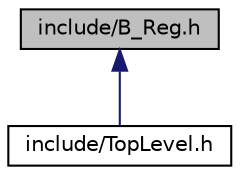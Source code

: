 digraph "include/B_Reg.h"
{
 // LATEX_PDF_SIZE
  edge [fontname="Helvetica",fontsize="10",labelfontname="Helvetica",labelfontsize="10"];
  node [fontname="Helvetica",fontsize="10",shape=record];
  Node1 [label="include/B_Reg.h",height=0.2,width=0.4,color="black", fillcolor="grey75", style="filled", fontcolor="black",tooltip="Banco de Registradores."];
  Node1 -> Node2 [dir="back",color="midnightblue",fontsize="10",style="solid",fontname="Helvetica"];
  Node2 [label="include/TopLevel.h",height=0.2,width=0.4,color="black", fillcolor="white", style="filled",URL="$TopLevel_8h.html",tooltip="Unificação dos componentes, que formam o processador."];
}
